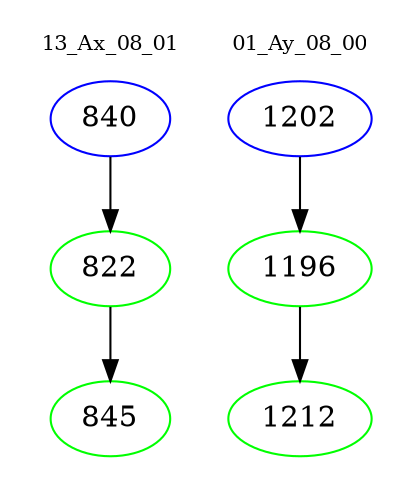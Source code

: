 digraph{
subgraph cluster_0 {
color = white
label = "13_Ax_08_01";
fontsize=10;
T0_840 [label="840", color="blue"]
T0_840 -> T0_822 [color="black"]
T0_822 [label="822", color="green"]
T0_822 -> T0_845 [color="black"]
T0_845 [label="845", color="green"]
}
subgraph cluster_1 {
color = white
label = "01_Ay_08_00";
fontsize=10;
T1_1202 [label="1202", color="blue"]
T1_1202 -> T1_1196 [color="black"]
T1_1196 [label="1196", color="green"]
T1_1196 -> T1_1212 [color="black"]
T1_1212 [label="1212", color="green"]
}
}
